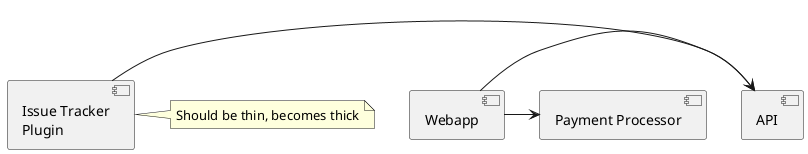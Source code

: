 @startuml

[API] as api
[Webapp] as webapp
[Issue Tracker\nPlugin] as plugin
[Payment Processor] as payments

plugin -> api
webapp -> api
webapp -> payments

note right of plugin : Should be thin, becomes thick

@enduml
